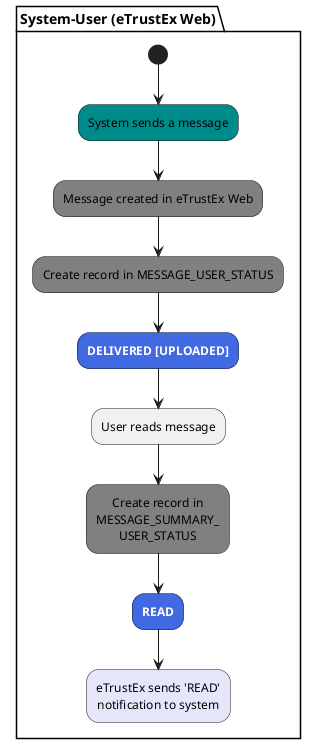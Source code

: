 @startuml

partition "System-User (eTrustEx Web)"
skinparam activity {
BackgroundColor<< Status >> royalBlue
FontColor<< Status >> white
FontStyle<< Status >> bold
BackgroundColor<< DB >> grey
BackgroundColor<< SystemAction >> DarkCyan
BackgroundColor<< WebAction >> Ivory
BackgroundColor<< Notification >> Lavender
}
skinparam defaultTextAlignment center

(*) --> "System sends a message" << SystemAction >>
--> "Message created in eTrustEx Web" << DB >>
--> "Create record in MESSAGE_USER_STATUS" << DB >>
--> "DELIVERED [UPLOADED]" << Status >>
--> "User reads message"
--> "Create record in
    MESSAGE_SUMMARY_
    USER_STATUS" <<db>>
--> "READ" << Status >>
--> "eTrustEx sends 'READ'
notification to system" << Notification >>

@enduml
